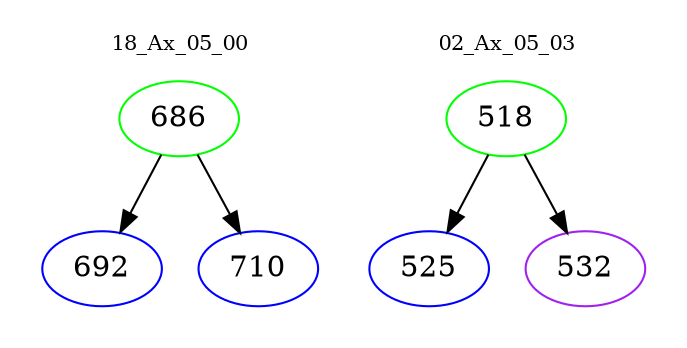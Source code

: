 digraph{
subgraph cluster_0 {
color = white
label = "18_Ax_05_00";
fontsize=10;
T0_686 [label="686", color="green"]
T0_686 -> T0_692 [color="black"]
T0_692 [label="692", color="blue"]
T0_686 -> T0_710 [color="black"]
T0_710 [label="710", color="blue"]
}
subgraph cluster_1 {
color = white
label = "02_Ax_05_03";
fontsize=10;
T1_518 [label="518", color="green"]
T1_518 -> T1_525 [color="black"]
T1_525 [label="525", color="blue"]
T1_518 -> T1_532 [color="black"]
T1_532 [label="532", color="purple"]
}
}
